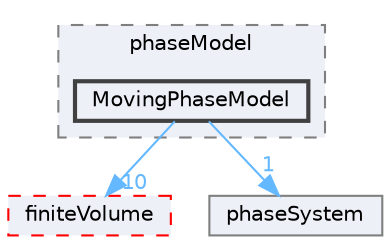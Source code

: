 digraph "src/phaseSystemModels/reactingEuler/multiphaseSystem/phaseModel/MovingPhaseModel"
{
 // LATEX_PDF_SIZE
  bgcolor="transparent";
  edge [fontname=Helvetica,fontsize=10,labelfontname=Helvetica,labelfontsize=10];
  node [fontname=Helvetica,fontsize=10,shape=box,height=0.2,width=0.4];
  compound=true
  subgraph clusterdir_e73325ebbaf777d8f73dd3ce5c4db79d {
    graph [ bgcolor="#edf0f7", pencolor="grey50", label="phaseModel", fontname=Helvetica,fontsize=10 style="filled,dashed", URL="dir_e73325ebbaf777d8f73dd3ce5c4db79d.html",tooltip=""]
  dir_9101c60829d1971ebce9577443876866 [label="MovingPhaseModel", fillcolor="#edf0f7", color="grey25", style="filled,bold", URL="dir_9101c60829d1971ebce9577443876866.html",tooltip=""];
  }
  dir_9bd15774b555cf7259a6fa18f99fe99b [label="finiteVolume", fillcolor="#edf0f7", color="red", style="filled,dashed", URL="dir_9bd15774b555cf7259a6fa18f99fe99b.html",tooltip=""];
  dir_dfe19b54a98af0254be9d6c989217747 [label="phaseSystem", fillcolor="#edf0f7", color="grey50", style="filled", URL="dir_dfe19b54a98af0254be9d6c989217747.html",tooltip=""];
  dir_9101c60829d1971ebce9577443876866->dir_9bd15774b555cf7259a6fa18f99fe99b [headlabel="10", labeldistance=1.5 headhref="dir_002453_001387.html" href="dir_002453_001387.html" color="steelblue1" fontcolor="steelblue1"];
  dir_9101c60829d1971ebce9577443876866->dir_dfe19b54a98af0254be9d6c989217747 [headlabel="1", labeldistance=1.5 headhref="dir_002453_002906.html" href="dir_002453_002906.html" color="steelblue1" fontcolor="steelblue1"];
}
